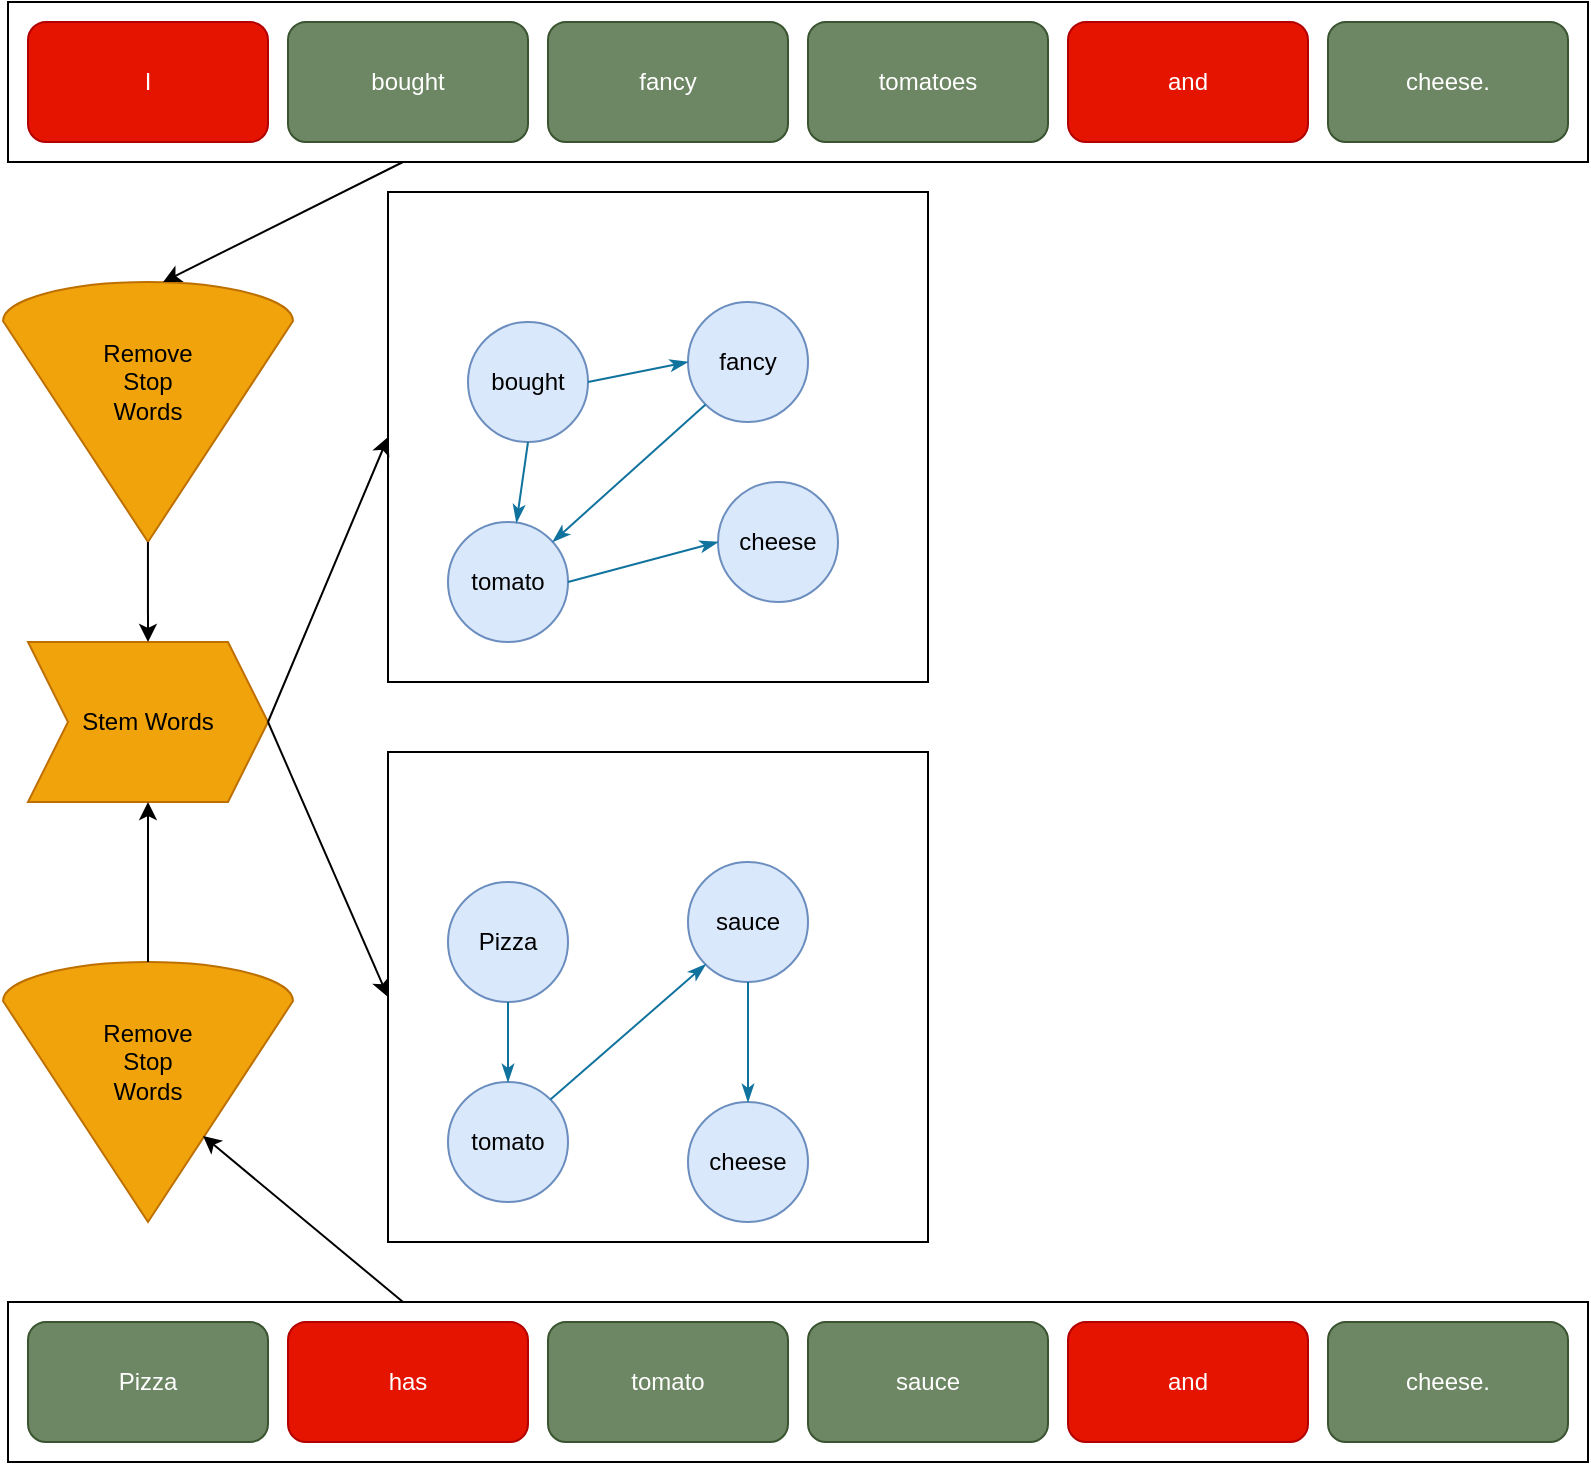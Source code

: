 <mxfile version="13.3.5" type="device"><diagram id="9s0uNWkvpfYNC140fRfm" name="Page-1"><mxGraphModel dx="1426" dy="905" grid="1" gridSize="10" guides="1" tooltips="1" connect="1" arrows="1" fold="1" page="1" pageScale="1" pageWidth="850" pageHeight="1100" math="0" shadow="0"><root><mxCell id="0"/><mxCell id="1" parent="0"/><mxCell id="meKtL2ETh_Y-Btck0wt7-43" value="" style="rounded=0;whiteSpace=wrap;html=1;" vertex="1" parent="1"><mxGeometry x="230" y="175" width="270" height="245" as="geometry"/></mxCell><mxCell id="meKtL2ETh_Y-Btck0wt7-1" value="" style="rounded=0;whiteSpace=wrap;html=1;" vertex="1" parent="1"><mxGeometry x="40" y="80" width="790" height="80" as="geometry"/></mxCell><mxCell id="meKtL2ETh_Y-Btck0wt7-2" value="I" style="rounded=1;whiteSpace=wrap;html=1;fillColor=#e51400;strokeColor=#B20000;fontColor=#ffffff;" vertex="1" parent="1"><mxGeometry x="50" y="90" width="120" height="60" as="geometry"/></mxCell><mxCell id="meKtL2ETh_Y-Btck0wt7-3" value="bought" style="rounded=1;whiteSpace=wrap;html=1;fillColor=#6d8764;strokeColor=#3A5431;fontColor=#ffffff;" vertex="1" parent="1"><mxGeometry x="180" y="90" width="120" height="60" as="geometry"/></mxCell><mxCell id="meKtL2ETh_Y-Btck0wt7-4" value="fancy" style="rounded=1;whiteSpace=wrap;html=1;fillColor=#6d8764;strokeColor=#3A5431;fontColor=#ffffff;" vertex="1" parent="1"><mxGeometry x="310" y="90" width="120" height="60" as="geometry"/></mxCell><mxCell id="meKtL2ETh_Y-Btck0wt7-5" value="tomatoes" style="rounded=1;whiteSpace=wrap;html=1;fillColor=#6d8764;strokeColor=#3A5431;fontColor=#ffffff;" vertex="1" parent="1"><mxGeometry x="440" y="90" width="120" height="60" as="geometry"/></mxCell><mxCell id="meKtL2ETh_Y-Btck0wt7-6" value="and" style="rounded=1;whiteSpace=wrap;html=1;fillColor=#e51400;strokeColor=#B20000;fontColor=#ffffff;" vertex="1" parent="1"><mxGeometry x="570" y="90" width="120" height="60" as="geometry"/></mxCell><mxCell id="meKtL2ETh_Y-Btck0wt7-7" value="cheese." style="rounded=1;whiteSpace=wrap;html=1;fillColor=#6d8764;strokeColor=#3A5431;fontColor=#ffffff;" vertex="1" parent="1"><mxGeometry x="700" y="90" width="120" height="60" as="geometry"/></mxCell><mxCell id="meKtL2ETh_Y-Btck0wt7-14" value="" style="verticalLabelPosition=bottom;verticalAlign=top;html=1;shape=mxgraph.basic.cone2;dx=0.5;dy=0.85;rotation=-180;fillColor=#f0a30a;strokeColor=#BD7000;fontColor=#ffffff;" vertex="1" parent="1"><mxGeometry x="37.5" y="220" width="145" height="130" as="geometry"/></mxCell><mxCell id="meKtL2ETh_Y-Btck0wt7-15" value="Remove Stop Words" style="text;html=1;strokeColor=none;fillColor=none;align=center;verticalAlign=middle;whiteSpace=wrap;rounded=0;" vertex="1" parent="1"><mxGeometry x="90" y="260" width="40" height="20" as="geometry"/></mxCell><mxCell id="meKtL2ETh_Y-Btck0wt7-17" value="bought" style="ellipse;whiteSpace=wrap;html=1;aspect=fixed;fillColor=#dae8fc;strokeColor=#6c8ebf;" vertex="1" parent="1"><mxGeometry x="270" y="240" width="60" height="60" as="geometry"/></mxCell><mxCell id="meKtL2ETh_Y-Btck0wt7-19" value="tomato" style="ellipse;whiteSpace=wrap;html=1;aspect=fixed;fillColor=#dae8fc;strokeColor=#6c8ebf;" vertex="1" parent="1"><mxGeometry x="260" y="340" width="60" height="60" as="geometry"/></mxCell><mxCell id="meKtL2ETh_Y-Btck0wt7-20" value="cheese" style="ellipse;whiteSpace=wrap;html=1;aspect=fixed;fillColor=#dae8fc;strokeColor=#6c8ebf;" vertex="1" parent="1"><mxGeometry x="395" y="320" width="60" height="60" as="geometry"/></mxCell><mxCell id="meKtL2ETh_Y-Btck0wt7-36" value="" style="rounded=0;whiteSpace=wrap;html=1;" vertex="1" parent="1"><mxGeometry x="40" y="730" width="790" height="80" as="geometry"/></mxCell><mxCell id="meKtL2ETh_Y-Btck0wt7-37" value="Pizza" style="rounded=1;whiteSpace=wrap;html=1;fillColor=#6d8764;strokeColor=#3A5431;fontColor=#ffffff;" vertex="1" parent="1"><mxGeometry x="50" y="740" width="120" height="60" as="geometry"/></mxCell><mxCell id="meKtL2ETh_Y-Btck0wt7-38" value="has" style="rounded=1;whiteSpace=wrap;html=1;fillColor=#e51400;strokeColor=#B20000;fontColor=#ffffff;" vertex="1" parent="1"><mxGeometry x="180" y="740" width="120" height="60" as="geometry"/></mxCell><mxCell id="meKtL2ETh_Y-Btck0wt7-39" value="tomato" style="rounded=1;whiteSpace=wrap;html=1;fillColor=#6d8764;strokeColor=#3A5431;fontColor=#ffffff;" vertex="1" parent="1"><mxGeometry x="310" y="740" width="120" height="60" as="geometry"/></mxCell><mxCell id="meKtL2ETh_Y-Btck0wt7-40" value="sauce" style="rounded=1;whiteSpace=wrap;html=1;fillColor=#6d8764;strokeColor=#3A5431;fontColor=#ffffff;" vertex="1" parent="1"><mxGeometry x="440" y="740" width="120" height="60" as="geometry"/></mxCell><mxCell id="meKtL2ETh_Y-Btck0wt7-41" value="and" style="rounded=1;whiteSpace=wrap;html=1;fillColor=#e51400;strokeColor=#B20000;fontColor=#ffffff;" vertex="1" parent="1"><mxGeometry x="570" y="740" width="120" height="60" as="geometry"/></mxCell><mxCell id="meKtL2ETh_Y-Btck0wt7-42" value="cheese." style="rounded=1;whiteSpace=wrap;html=1;fillColor=#6d8764;strokeColor=#3A5431;fontColor=#ffffff;" vertex="1" parent="1"><mxGeometry x="700" y="740" width="120" height="60" as="geometry"/></mxCell><mxCell id="meKtL2ETh_Y-Btck0wt7-44" value="fancy" style="ellipse;whiteSpace=wrap;html=1;aspect=fixed;fillColor=#dae8fc;strokeColor=#6c8ebf;" vertex="1" parent="1"><mxGeometry x="380" y="230" width="60" height="60" as="geometry"/></mxCell><mxCell id="meKtL2ETh_Y-Btck0wt7-46" value="" style="rounded=0;whiteSpace=wrap;html=1;" vertex="1" parent="1"><mxGeometry x="230" y="455" width="270" height="245" as="geometry"/></mxCell><mxCell id="meKtL2ETh_Y-Btck0wt7-47" value="Pizza" style="ellipse;whiteSpace=wrap;html=1;aspect=fixed;fillColor=#dae8fc;strokeColor=#6c8ebf;" vertex="1" parent="1"><mxGeometry x="260" y="520" width="60" height="60" as="geometry"/></mxCell><mxCell id="meKtL2ETh_Y-Btck0wt7-48" value="tomato" style="ellipse;whiteSpace=wrap;html=1;aspect=fixed;fillColor=#dae8fc;strokeColor=#6c8ebf;" vertex="1" parent="1"><mxGeometry x="260" y="620" width="60" height="60" as="geometry"/></mxCell><mxCell id="meKtL2ETh_Y-Btck0wt7-49" value="cheese" style="ellipse;whiteSpace=wrap;html=1;aspect=fixed;fillColor=#dae8fc;strokeColor=#6c8ebf;" vertex="1" parent="1"><mxGeometry x="380" y="630" width="60" height="60" as="geometry"/></mxCell><mxCell id="meKtL2ETh_Y-Btck0wt7-50" value="sauce" style="ellipse;whiteSpace=wrap;html=1;aspect=fixed;fillColor=#dae8fc;strokeColor=#6c8ebf;" vertex="1" parent="1"><mxGeometry x="380" y="510" width="60" height="60" as="geometry"/></mxCell><mxCell id="meKtL2ETh_Y-Btck0wt7-53" value="" style="verticalLabelPosition=bottom;verticalAlign=top;html=1;shape=mxgraph.basic.cone2;dx=0.5;dy=0.85;rotation=-180;fillColor=#f0a30a;strokeColor=#BD7000;fontColor=#ffffff;" vertex="1" parent="1"><mxGeometry x="37.5" y="560" width="145" height="130" as="geometry"/></mxCell><mxCell id="meKtL2ETh_Y-Btck0wt7-54" value="Remove Stop Words" style="text;html=1;strokeColor=none;fillColor=none;align=center;verticalAlign=middle;whiteSpace=wrap;rounded=0;" vertex="1" parent="1"><mxGeometry x="90" y="600" width="40" height="20" as="geometry"/></mxCell><mxCell id="meKtL2ETh_Y-Btck0wt7-56" value="" style="endArrow=classic;html=1;entryX=0.31;entryY=0.331;entryDx=0;entryDy=0;entryPerimeter=0;exitX=0.25;exitY=0;exitDx=0;exitDy=0;" edge="1" parent="1" source="meKtL2ETh_Y-Btck0wt7-36" target="meKtL2ETh_Y-Btck0wt7-53"><mxGeometry width="50" height="50" relative="1" as="geometry"><mxPoint x="170" y="740" as="sourcePoint"/><mxPoint x="220" y="690" as="targetPoint"/></mxGeometry></mxCell><mxCell id="meKtL2ETh_Y-Btck0wt7-57" value="" style="endArrow=classic;html=1;entryX=0.448;entryY=1;entryDx=0;entryDy=0;entryPerimeter=0;exitX=0.25;exitY=1;exitDx=0;exitDy=0;" edge="1" parent="1" source="meKtL2ETh_Y-Btck0wt7-1" target="meKtL2ETh_Y-Btck0wt7-14"><mxGeometry width="50" height="50" relative="1" as="geometry"><mxPoint x="189.95" y="433.03" as="sourcePoint"/><mxPoint x="92.5" y="350" as="targetPoint"/></mxGeometry></mxCell><mxCell id="meKtL2ETh_Y-Btck0wt7-65" value="Stem Words" style="shape=step;perimeter=stepPerimeter;whiteSpace=wrap;html=1;fixedSize=1;fillColor=#f0a30a;strokeColor=#BD7000;" vertex="1" parent="1"><mxGeometry x="50" y="400" width="120" height="80" as="geometry"/></mxCell><mxCell id="meKtL2ETh_Y-Btck0wt7-66" value="" style="endArrow=classic;html=1;entryX=0.5;entryY=0;entryDx=0;entryDy=0;exitX=0.25;exitY=1;exitDx=0;exitDy=0;" edge="1" parent="1" target="meKtL2ETh_Y-Btck0wt7-65"><mxGeometry width="50" height="50" relative="1" as="geometry"><mxPoint x="109.96" y="350" as="sourcePoint"/><mxPoint x="-10.0" y="410" as="targetPoint"/></mxGeometry></mxCell><mxCell id="meKtL2ETh_Y-Btck0wt7-67" value="" style="endArrow=classic;html=1;entryX=0.5;entryY=1;entryDx=0;entryDy=0;exitX=0;exitY=0;exitDx=72.5;exitDy=130;exitPerimeter=0;" edge="1" parent="1" source="meKtL2ETh_Y-Btck0wt7-53" target="meKtL2ETh_Y-Btck0wt7-65"><mxGeometry width="50" height="50" relative="1" as="geometry"><mxPoint x="129.0" y="500" as="sourcePoint"/><mxPoint x="129.04" y="550" as="targetPoint"/></mxGeometry></mxCell><mxCell id="meKtL2ETh_Y-Btck0wt7-68" value="" style="endArrow=classic;html=1;entryX=0;entryY=0.5;entryDx=0;entryDy=0;exitX=0.25;exitY=1;exitDx=0;exitDy=0;" edge="1" parent="1" target="meKtL2ETh_Y-Btck0wt7-43"><mxGeometry width="50" height="50" relative="1" as="geometry"><mxPoint x="170.0" y="440" as="sourcePoint"/><mxPoint x="170.04" y="490" as="targetPoint"/></mxGeometry></mxCell><mxCell id="meKtL2ETh_Y-Btck0wt7-69" value="" style="endArrow=classic;html=1;entryX=0;entryY=0.5;entryDx=0;entryDy=0;exitX=0.25;exitY=1;exitDx=0;exitDy=0;" edge="1" parent="1" target="meKtL2ETh_Y-Btck0wt7-46"><mxGeometry width="50" height="50" relative="1" as="geometry"><mxPoint x="170.0" y="440" as="sourcePoint"/><mxPoint x="170.04" y="490" as="targetPoint"/></mxGeometry></mxCell><mxCell id="meKtL2ETh_Y-Btck0wt7-70" value="" style="endArrow=classicThin;html=1;fontColor=#000000;fillColor=#b1ddf0;strokeColor=#10739e;endFill=1;exitX=1;exitY=0.5;exitDx=0;exitDy=0;entryX=0;entryY=0.5;entryDx=0;entryDy=0;" edge="1" parent="1" source="meKtL2ETh_Y-Btck0wt7-17" target="meKtL2ETh_Y-Btck0wt7-44"><mxGeometry width="50" height="50" relative="1" as="geometry"><mxPoint x="330" y="340" as="sourcePoint"/><mxPoint x="380" y="290" as="targetPoint"/></mxGeometry></mxCell><mxCell id="meKtL2ETh_Y-Btck0wt7-72" value="" style="endArrow=classicThin;html=1;fontColor=#000000;fillColor=#b1ddf0;strokeColor=#10739e;endFill=1;exitX=0.5;exitY=1;exitDx=0;exitDy=0;" edge="1" parent="1" source="meKtL2ETh_Y-Btck0wt7-17" target="meKtL2ETh_Y-Btck0wt7-19"><mxGeometry width="50" height="50" relative="1" as="geometry"><mxPoint x="340" y="320" as="sourcePoint"/><mxPoint x="390" y="310" as="targetPoint"/></mxGeometry></mxCell><mxCell id="meKtL2ETh_Y-Btck0wt7-73" value="" style="endArrow=classicThin;html=1;fontColor=#000000;fillColor=#b1ddf0;strokeColor=#10739e;endFill=1;entryX=0.5;entryY=0;entryDx=0;entryDy=0;exitX=0.5;exitY=1;exitDx=0;exitDy=0;" edge="1" parent="1" source="meKtL2ETh_Y-Btck0wt7-47" target="meKtL2ETh_Y-Btck0wt7-48"><mxGeometry width="50" height="50" relative="1" as="geometry"><mxPoint x="550" y="480" as="sourcePoint"/><mxPoint x="670" y="340" as="targetPoint"/><Array as="points"/></mxGeometry></mxCell><mxCell id="meKtL2ETh_Y-Btck0wt7-74" value="" style="endArrow=classicThin;html=1;fontColor=#000000;fillColor=#b1ddf0;strokeColor=#10739e;endFill=1;exitX=1;exitY=0.5;exitDx=0;exitDy=0;entryX=0;entryY=0.5;entryDx=0;entryDy=0;" edge="1" parent="1" source="meKtL2ETh_Y-Btck0wt7-19" target="meKtL2ETh_Y-Btck0wt7-20"><mxGeometry width="50" height="50" relative="1" as="geometry"><mxPoint x="610" y="360" as="sourcePoint"/><mxPoint x="550" y="440" as="targetPoint"/><Array as="points"/></mxGeometry></mxCell><mxCell id="meKtL2ETh_Y-Btck0wt7-76" value="" style="endArrow=classicThin;html=1;fontColor=#000000;fillColor=#b1ddf0;strokeColor=#10739e;endFill=1;exitX=0;exitY=1;exitDx=0;exitDy=0;" edge="1" parent="1" source="meKtL2ETh_Y-Btck0wt7-44" target="meKtL2ETh_Y-Btck0wt7-19"><mxGeometry width="50" height="50" relative="1" as="geometry"><mxPoint x="740" y="270" as="sourcePoint"/><mxPoint x="680" y="350" as="targetPoint"/><Array as="points"/></mxGeometry></mxCell><mxCell id="meKtL2ETh_Y-Btck0wt7-77" value="" style="endArrow=classicThin;html=1;fontColor=#000000;fillColor=#b1ddf0;strokeColor=#10739e;endFill=1;entryX=0.5;entryY=0;entryDx=0;entryDy=0;exitX=0.5;exitY=1;exitDx=0;exitDy=0;" edge="1" parent="1" source="meKtL2ETh_Y-Btck0wt7-50" target="meKtL2ETh_Y-Btck0wt7-49"><mxGeometry width="50" height="50" relative="1" as="geometry"><mxPoint x="590" y="500" as="sourcePoint"/><mxPoint x="600" y="535" as="targetPoint"/><Array as="points"/></mxGeometry></mxCell><mxCell id="meKtL2ETh_Y-Btck0wt7-78" value="" style="endArrow=classicThin;html=1;fontColor=#000000;fillColor=#b1ddf0;strokeColor=#10739e;endFill=1;exitX=1;exitY=0;exitDx=0;exitDy=0;entryX=0;entryY=1;entryDx=0;entryDy=0;" edge="1" parent="1" source="meKtL2ETh_Y-Btck0wt7-48" target="meKtL2ETh_Y-Btck0wt7-50"><mxGeometry width="50" height="50" relative="1" as="geometry"><mxPoint x="395" y="580" as="sourcePoint"/><mxPoint x="335" y="660" as="targetPoint"/><Array as="points"/></mxGeometry></mxCell></root></mxGraphModel></diagram></mxfile>